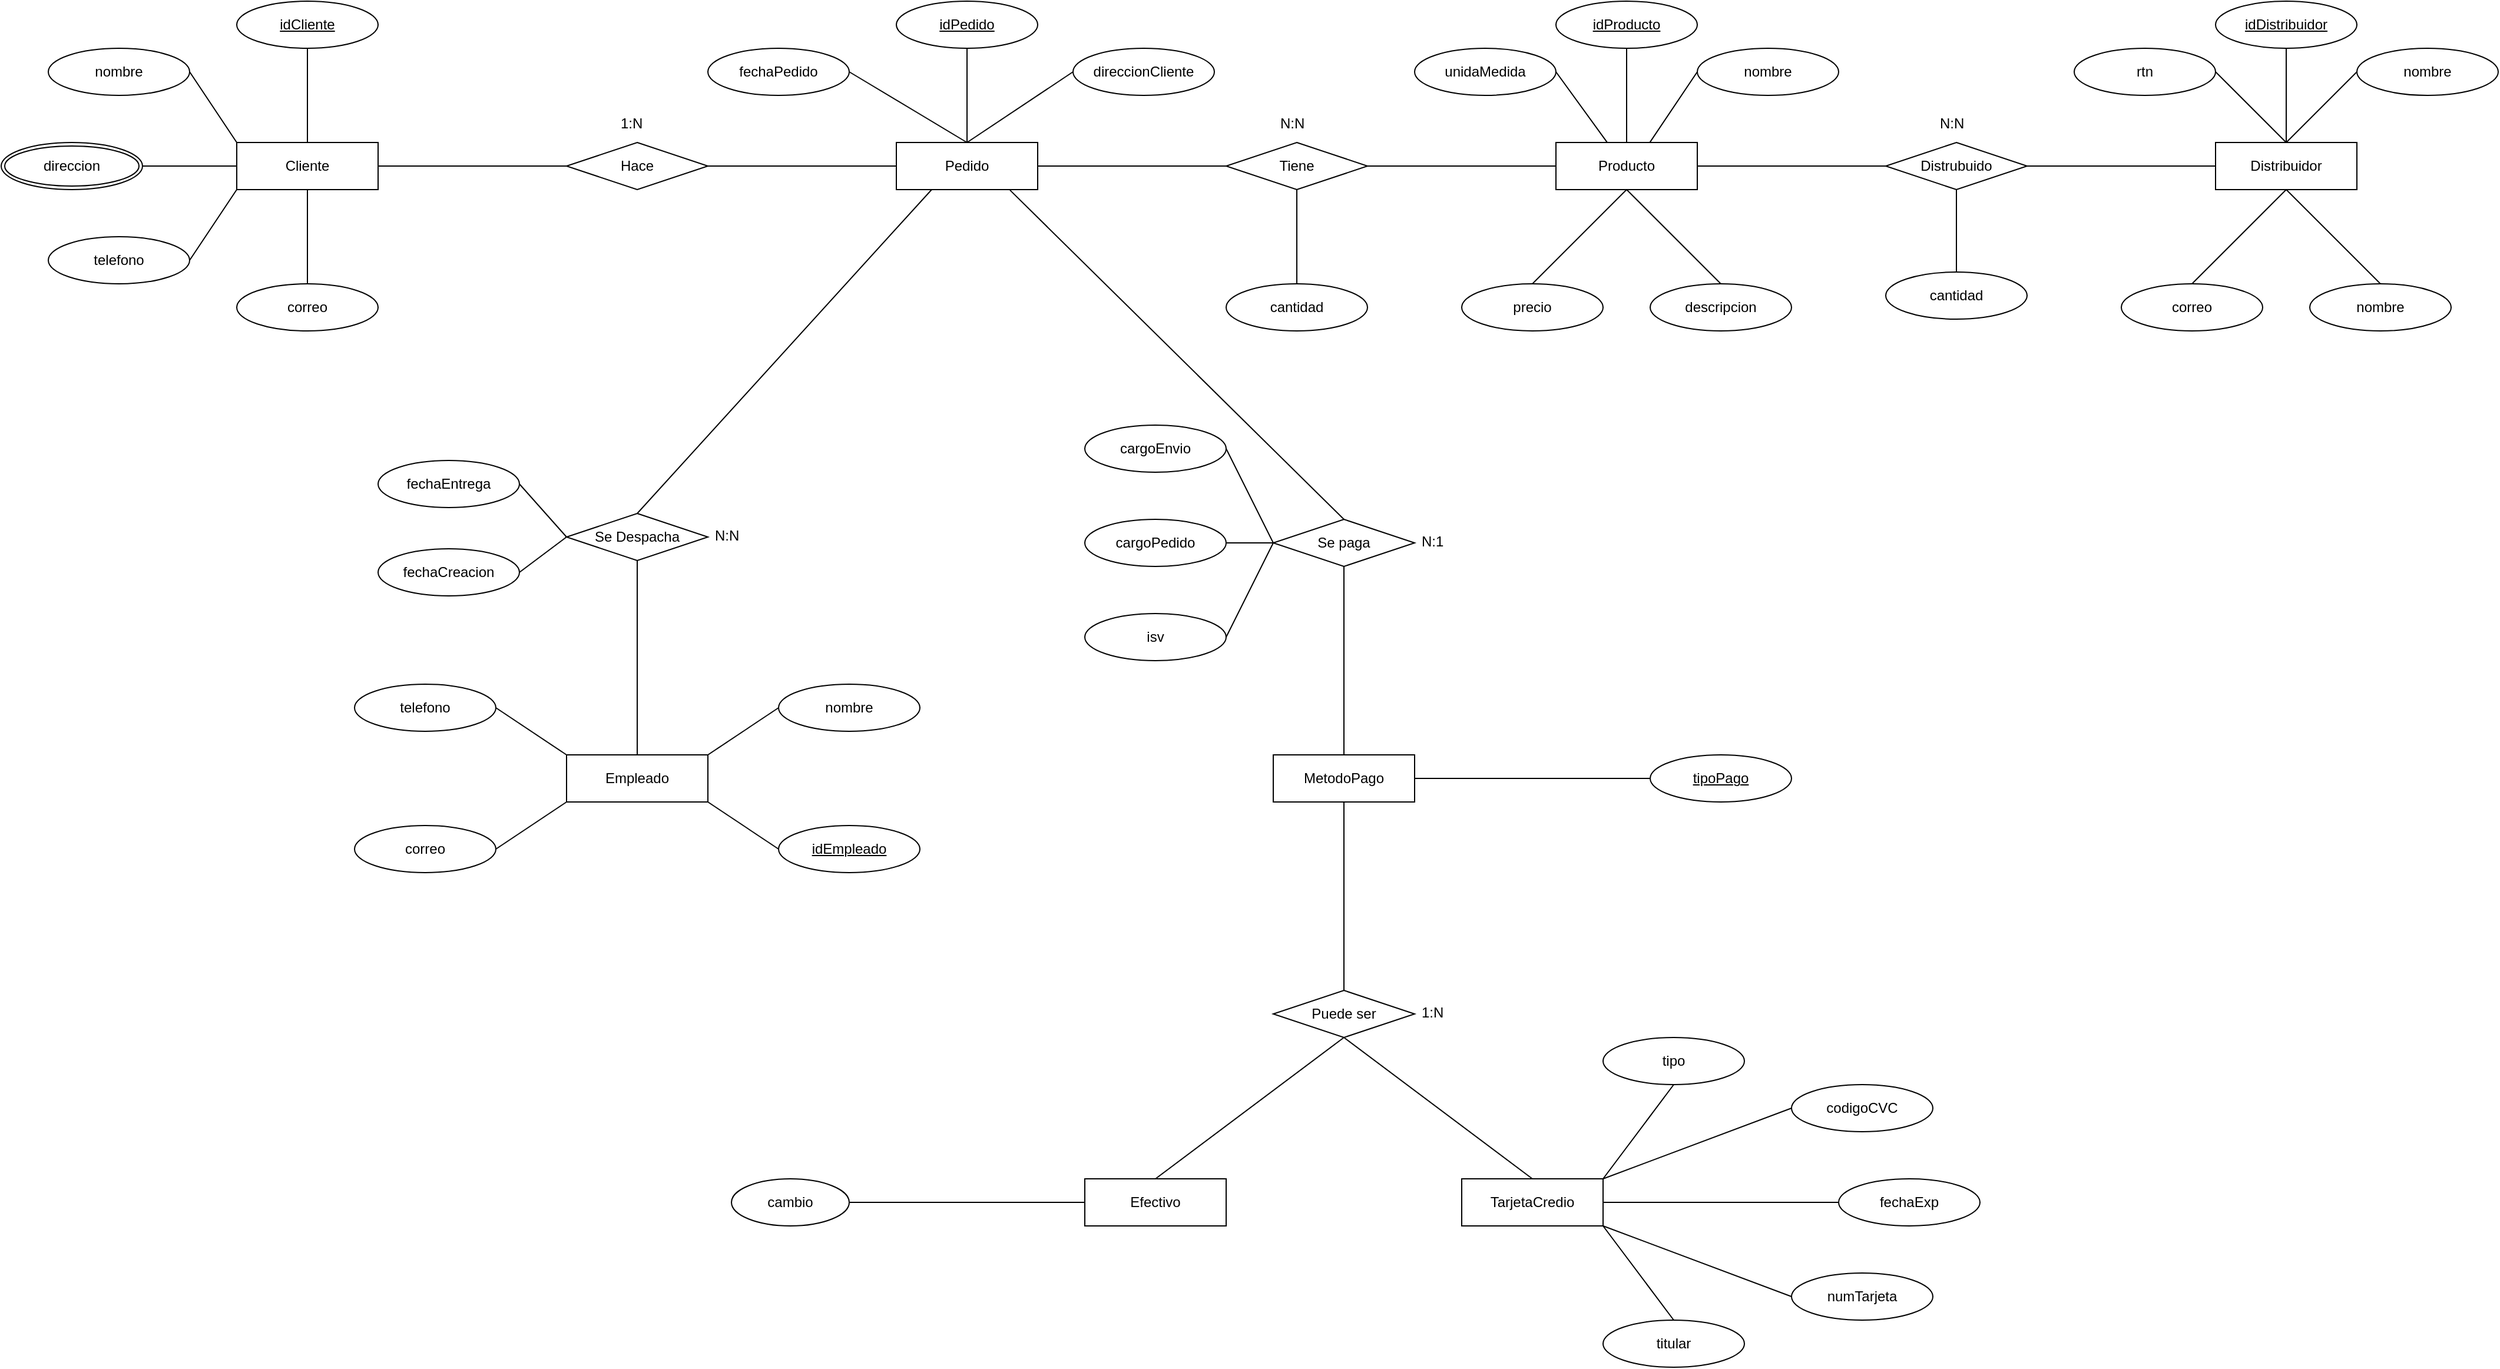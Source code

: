 <mxfile version="13.8.1" type="github">
  <diagram id="cCk7_auXHU_CZTxWtfFX" name="Page-1">
    <mxGraphModel dx="3693" dy="1537" grid="1" gridSize="10" guides="1" tooltips="1" connect="1" arrows="1" fold="1" page="1" pageScale="1" pageWidth="1600" pageHeight="900" math="0" shadow="0">
      <root>
        <mxCell id="0" />
        <mxCell id="1" parent="0" />
        <mxCell id="Xc1ay_7yRxXx6vF0XpAz-1" value="Cliente" style="whiteSpace=wrap;html=1;align=center;" parent="1" vertex="1">
          <mxGeometry x="240" y="160" width="120" height="40" as="geometry" />
        </mxCell>
        <mxCell id="Xc1ay_7yRxXx6vF0XpAz-2" value="nombre" style="ellipse;whiteSpace=wrap;html=1;align=center;" parent="1" vertex="1">
          <mxGeometry x="80" y="80" width="120" height="40" as="geometry" />
        </mxCell>
        <mxCell id="Xc1ay_7yRxXx6vF0XpAz-3" value="idCliente" style="ellipse;whiteSpace=wrap;html=1;align=center;fontStyle=4;" parent="1" vertex="1">
          <mxGeometry x="240" y="40" width="120" height="40" as="geometry" />
        </mxCell>
        <mxCell id="Xc1ay_7yRxXx6vF0XpAz-5" value="telefono" style="ellipse;whiteSpace=wrap;html=1;align=center;" parent="1" vertex="1">
          <mxGeometry x="80" y="240" width="120" height="40" as="geometry" />
        </mxCell>
        <mxCell id="Xc1ay_7yRxXx6vF0XpAz-6" value="&lt;div&gt;correo&lt;/div&gt;" style="ellipse;whiteSpace=wrap;html=1;align=center;" parent="1" vertex="1">
          <mxGeometry x="240" y="280" width="120" height="40" as="geometry" />
        </mxCell>
        <mxCell id="Xc1ay_7yRxXx6vF0XpAz-7" value="" style="endArrow=none;html=1;rounded=0;entryX=0.5;entryY=1;entryDx=0;entryDy=0;" parent="1" source="Xc1ay_7yRxXx6vF0XpAz-1" target="Xc1ay_7yRxXx6vF0XpAz-3" edge="1">
          <mxGeometry relative="1" as="geometry">
            <mxPoint x="300" y="159" as="sourcePoint" />
            <mxPoint x="294" y="82" as="targetPoint" />
          </mxGeometry>
        </mxCell>
        <mxCell id="Xc1ay_7yRxXx6vF0XpAz-9" value="" style="endArrow=none;html=1;rounded=0;entryX=0;entryY=1;entryDx=0;entryDy=0;exitX=1;exitY=0.5;exitDx=0;exitDy=0;" parent="1" source="Xc1ay_7yRxXx6vF0XpAz-5" target="Xc1ay_7yRxXx6vF0XpAz-1" edge="1">
          <mxGeometry relative="1" as="geometry">
            <mxPoint x="200" y="260" as="sourcePoint" />
            <mxPoint x="360" y="260" as="targetPoint" />
          </mxGeometry>
        </mxCell>
        <mxCell id="Xc1ay_7yRxXx6vF0XpAz-10" value="" style="endArrow=none;html=1;rounded=0;" parent="1" source="Xc1ay_7yRxXx6vF0XpAz-1" target="Xc1ay_7yRxXx6vF0XpAz-6" edge="1">
          <mxGeometry relative="1" as="geometry">
            <mxPoint x="300" y="200" as="sourcePoint" />
            <mxPoint x="460" y="200" as="targetPoint" />
          </mxGeometry>
        </mxCell>
        <mxCell id="Xc1ay_7yRxXx6vF0XpAz-11" value="" style="endArrow=none;html=1;rounded=0;entryX=0;entryY=0;entryDx=0;entryDy=0;exitX=1;exitY=0.5;exitDx=0;exitDy=0;" parent="1" source="Xc1ay_7yRxXx6vF0XpAz-2" target="Xc1ay_7yRxXx6vF0XpAz-1" edge="1">
          <mxGeometry relative="1" as="geometry">
            <mxPoint x="200" y="110" as="sourcePoint" />
            <mxPoint x="360" y="100" as="targetPoint" />
          </mxGeometry>
        </mxCell>
        <mxCell id="Xc1ay_7yRxXx6vF0XpAz-12" value="" style="endArrow=none;html=1;rounded=0;entryX=0;entryY=0.5;entryDx=0;entryDy=0;" parent="1" target="Xc1ay_7yRxXx6vF0XpAz-1" edge="1">
          <mxGeometry relative="1" as="geometry">
            <mxPoint x="160" y="180" as="sourcePoint" />
            <mxPoint x="320" y="180" as="targetPoint" />
          </mxGeometry>
        </mxCell>
        <mxCell id="Xc1ay_7yRxXx6vF0XpAz-13" value="" style="endArrow=none;html=1;rounded=0;" parent="1" source="Xc1ay_7yRxXx6vF0XpAz-1" target="Xc1ay_7yRxXx6vF0XpAz-14" edge="1">
          <mxGeometry relative="1" as="geometry">
            <mxPoint x="360" y="180" as="sourcePoint" />
            <mxPoint x="520" y="180" as="targetPoint" />
          </mxGeometry>
        </mxCell>
        <mxCell id="Xc1ay_7yRxXx6vF0XpAz-14" value="Hace" style="shape=rhombus;perimeter=rhombusPerimeter;whiteSpace=wrap;html=1;align=center;" parent="1" vertex="1">
          <mxGeometry x="520" y="160" width="120" height="40" as="geometry" />
        </mxCell>
        <mxCell id="Xc1ay_7yRxXx6vF0XpAz-16" value="" style="endArrow=none;html=1;rounded=0;" parent="1" source="Xc1ay_7yRxXx6vF0XpAz-14" target="Xc1ay_7yRxXx6vF0XpAz-17" edge="1">
          <mxGeometry relative="1" as="geometry">
            <mxPoint x="640" y="180" as="sourcePoint" />
            <mxPoint x="800" y="180" as="targetPoint" />
          </mxGeometry>
        </mxCell>
        <mxCell id="Xc1ay_7yRxXx6vF0XpAz-17" value="Pedido" style="whiteSpace=wrap;html=1;align=center;" parent="1" vertex="1">
          <mxGeometry x="800" y="160" width="120" height="40" as="geometry" />
        </mxCell>
        <mxCell id="Xc1ay_7yRxXx6vF0XpAz-18" value="1:N" style="text;strokeColor=none;fillColor=none;spacingLeft=4;spacingRight=4;overflow=hidden;rotatable=0;points=[[0,0.5],[1,0.5]];portConstraint=eastwest;fontSize=12;" parent="1" vertex="1">
          <mxGeometry x="560" y="130" width="40" height="30" as="geometry" />
        </mxCell>
        <mxCell id="Xc1ay_7yRxXx6vF0XpAz-19" value="idPedido" style="ellipse;whiteSpace=wrap;html=1;align=center;fontStyle=4;" parent="1" vertex="1">
          <mxGeometry x="800" y="40" width="120" height="40" as="geometry" />
        </mxCell>
        <mxCell id="Xc1ay_7yRxXx6vF0XpAz-20" value="direccionCliente" style="ellipse;whiteSpace=wrap;html=1;align=center;" parent="1" vertex="1">
          <mxGeometry x="950" y="80" width="120" height="40" as="geometry" />
        </mxCell>
        <mxCell id="Xc1ay_7yRxXx6vF0XpAz-21" value="fechaPedido" style="ellipse;whiteSpace=wrap;html=1;align=center;" parent="1" vertex="1">
          <mxGeometry x="640" y="80" width="120" height="40" as="geometry" />
        </mxCell>
        <mxCell id="Xc1ay_7yRxXx6vF0XpAz-22" value="direccion" style="ellipse;shape=doubleEllipse;margin=3;whiteSpace=wrap;html=1;align=center;" parent="1" vertex="1">
          <mxGeometry x="40" y="160" width="120" height="40" as="geometry" />
        </mxCell>
        <mxCell id="Xc1ay_7yRxXx6vF0XpAz-23" value="" style="endArrow=none;html=1;rounded=0;" parent="1" source="Xc1ay_7yRxXx6vF0XpAz-17" target="Xc1ay_7yRxXx6vF0XpAz-19" edge="1">
          <mxGeometry relative="1" as="geometry">
            <mxPoint x="700" y="80" as="sourcePoint" />
            <mxPoint x="860" y="80" as="targetPoint" />
          </mxGeometry>
        </mxCell>
        <mxCell id="Xc1ay_7yRxXx6vF0XpAz-24" value="" style="endArrow=none;html=1;rounded=0;exitX=1;exitY=0.5;exitDx=0;exitDy=0;entryX=0.5;entryY=0;entryDx=0;entryDy=0;" parent="1" source="Xc1ay_7yRxXx6vF0XpAz-21" target="Xc1ay_7yRxXx6vF0XpAz-17" edge="1">
          <mxGeometry relative="1" as="geometry">
            <mxPoint x="700" y="200" as="sourcePoint" />
            <mxPoint x="860" y="200" as="targetPoint" />
          </mxGeometry>
        </mxCell>
        <mxCell id="Xc1ay_7yRxXx6vF0XpAz-25" value="" style="endArrow=none;html=1;rounded=0;entryX=0;entryY=0.5;entryDx=0;entryDy=0;exitX=0.5;exitY=0;exitDx=0;exitDy=0;" parent="1" source="Xc1ay_7yRxXx6vF0XpAz-17" target="Xc1ay_7yRxXx6vF0XpAz-20" edge="1">
          <mxGeometry relative="1" as="geometry">
            <mxPoint x="860" y="200" as="sourcePoint" />
            <mxPoint x="1020" y="200" as="targetPoint" />
          </mxGeometry>
        </mxCell>
        <mxCell id="Xc1ay_7yRxXx6vF0XpAz-26" value="" style="endArrow=none;html=1;rounded=0;entryX=0;entryY=0.5;entryDx=0;entryDy=0;" parent="1" source="Xc1ay_7yRxXx6vF0XpAz-17" target="Xc1ay_7yRxXx6vF0XpAz-27" edge="1">
          <mxGeometry relative="1" as="geometry">
            <mxPoint x="920" y="180" as="sourcePoint" />
            <mxPoint x="1080" y="180" as="targetPoint" />
          </mxGeometry>
        </mxCell>
        <mxCell id="Xc1ay_7yRxXx6vF0XpAz-27" value="Tiene" style="shape=rhombus;perimeter=rhombusPerimeter;whiteSpace=wrap;html=1;align=center;" parent="1" vertex="1">
          <mxGeometry x="1080" y="160" width="120" height="40" as="geometry" />
        </mxCell>
        <mxCell id="Xc1ay_7yRxXx6vF0XpAz-28" value="N:N" style="text;strokeColor=none;fillColor=none;spacingLeft=4;spacingRight=4;overflow=hidden;rotatable=0;points=[[0,0.5],[1,0.5]];portConstraint=eastwest;fontSize=12;" parent="1" vertex="1">
          <mxGeometry x="1120" y="130" width="40" height="30" as="geometry" />
        </mxCell>
        <mxCell id="Xc1ay_7yRxXx6vF0XpAz-29" value="" style="endArrow=none;html=1;rounded=0;" parent="1" source="Xc1ay_7yRxXx6vF0XpAz-27" target="Xc1ay_7yRxXx6vF0XpAz-32" edge="1">
          <mxGeometry relative="1" as="geometry">
            <mxPoint x="1220" y="220" as="sourcePoint" />
            <mxPoint x="1360" y="180" as="targetPoint" />
          </mxGeometry>
        </mxCell>
        <mxCell id="Xc1ay_7yRxXx6vF0XpAz-30" value="&lt;div&gt;cantidad&lt;/div&gt;" style="ellipse;whiteSpace=wrap;html=1;align=center;" parent="1" vertex="1">
          <mxGeometry x="1080" y="280" width="120" height="40" as="geometry" />
        </mxCell>
        <mxCell id="Xc1ay_7yRxXx6vF0XpAz-31" value="" style="endArrow=none;html=1;rounded=0;exitX=0.5;exitY=0;exitDx=0;exitDy=0;" parent="1" source="Xc1ay_7yRxXx6vF0XpAz-30" edge="1">
          <mxGeometry relative="1" as="geometry">
            <mxPoint x="980" y="200" as="sourcePoint" />
            <mxPoint x="1140" y="200" as="targetPoint" />
          </mxGeometry>
        </mxCell>
        <mxCell id="Xc1ay_7yRxXx6vF0XpAz-32" value="Producto" style="whiteSpace=wrap;html=1;align=center;" parent="1" vertex="1">
          <mxGeometry x="1360" y="160" width="120" height="40" as="geometry" />
        </mxCell>
        <mxCell id="Xc1ay_7yRxXx6vF0XpAz-33" value="nombre" style="ellipse;whiteSpace=wrap;html=1;align=center;" parent="1" vertex="1">
          <mxGeometry x="1480" y="80" width="120" height="40" as="geometry" />
        </mxCell>
        <mxCell id="Xc1ay_7yRxXx6vF0XpAz-34" value="idProducto" style="ellipse;whiteSpace=wrap;html=1;align=center;fontStyle=4;" parent="1" vertex="1">
          <mxGeometry x="1360" y="40" width="120" height="40" as="geometry" />
        </mxCell>
        <mxCell id="Xc1ay_7yRxXx6vF0XpAz-35" value="unidaMedida" style="ellipse;whiteSpace=wrap;html=1;align=center;" parent="1" vertex="1">
          <mxGeometry x="1240" y="80" width="120" height="40" as="geometry" />
        </mxCell>
        <mxCell id="Xc1ay_7yRxXx6vF0XpAz-37" value="descripcion" style="ellipse;whiteSpace=wrap;html=1;align=center;" parent="1" vertex="1">
          <mxGeometry x="1440" y="280" width="120" height="40" as="geometry" />
        </mxCell>
        <mxCell id="Xc1ay_7yRxXx6vF0XpAz-38" value="precio" style="ellipse;whiteSpace=wrap;html=1;align=center;" parent="1" vertex="1">
          <mxGeometry x="1280" y="280" width="120" height="40" as="geometry" />
        </mxCell>
        <mxCell id="Xc1ay_7yRxXx6vF0XpAz-40" value="" style="endArrow=none;html=1;rounded=0;entryX=0.364;entryY=0.004;entryDx=0;entryDy=0;entryPerimeter=0;exitX=1;exitY=0.5;exitDx=0;exitDy=0;" parent="1" source="Xc1ay_7yRxXx6vF0XpAz-35" target="Xc1ay_7yRxXx6vF0XpAz-32" edge="1">
          <mxGeometry relative="1" as="geometry">
            <mxPoint x="1320" y="100" as="sourcePoint" />
            <mxPoint x="1480" y="100" as="targetPoint" />
          </mxGeometry>
        </mxCell>
        <mxCell id="Xc1ay_7yRxXx6vF0XpAz-41" value="" style="endArrow=none;html=1;rounded=0;entryX=0;entryY=0.5;entryDx=0;entryDy=0;exitX=0.663;exitY=0.004;exitDx=0;exitDy=0;exitPerimeter=0;" parent="1" source="Xc1ay_7yRxXx6vF0XpAz-32" target="Xc1ay_7yRxXx6vF0XpAz-33" edge="1">
          <mxGeometry relative="1" as="geometry">
            <mxPoint x="1360" y="100" as="sourcePoint" />
            <mxPoint x="1520" y="100" as="targetPoint" />
          </mxGeometry>
        </mxCell>
        <mxCell id="Xc1ay_7yRxXx6vF0XpAz-42" value="" style="endArrow=none;html=1;rounded=0;exitX=0.5;exitY=0;exitDx=0;exitDy=0;entryX=0.5;entryY=1;entryDx=0;entryDy=0;" parent="1" source="Xc1ay_7yRxXx6vF0XpAz-32" target="Xc1ay_7yRxXx6vF0XpAz-34" edge="1">
          <mxGeometry relative="1" as="geometry">
            <mxPoint x="1270" y="80" as="sourcePoint" />
            <mxPoint x="1430" y="80" as="targetPoint" />
          </mxGeometry>
        </mxCell>
        <mxCell id="Xc1ay_7yRxXx6vF0XpAz-43" value="" style="endArrow=none;html=1;rounded=0;entryX=0.5;entryY=1;entryDx=0;entryDy=0;exitX=0.5;exitY=0;exitDx=0;exitDy=0;" parent="1" source="Xc1ay_7yRxXx6vF0XpAz-38" target="Xc1ay_7yRxXx6vF0XpAz-32" edge="1">
          <mxGeometry relative="1" as="geometry">
            <mxPoint x="1340" y="280" as="sourcePoint" />
            <mxPoint x="1500" y="280" as="targetPoint" />
          </mxGeometry>
        </mxCell>
        <mxCell id="Xc1ay_7yRxXx6vF0XpAz-44" value="" style="endArrow=none;html=1;rounded=0;entryX=0.5;entryY=0;entryDx=0;entryDy=0;" parent="1" target="Xc1ay_7yRxXx6vF0XpAz-37" edge="1">
          <mxGeometry relative="1" as="geometry">
            <mxPoint x="1420" y="200" as="sourcePoint" />
            <mxPoint x="1580" y="200" as="targetPoint" />
          </mxGeometry>
        </mxCell>
        <mxCell id="Xc1ay_7yRxXx6vF0XpAz-45" value="" style="endArrow=none;html=1;rounded=0;" parent="1" source="Xc1ay_7yRxXx6vF0XpAz-32" target="Xc1ay_7yRxXx6vF0XpAz-47" edge="1">
          <mxGeometry relative="1" as="geometry">
            <mxPoint x="1470" y="180.21" as="sourcePoint" />
            <mxPoint x="1640" y="180" as="targetPoint" />
          </mxGeometry>
        </mxCell>
        <mxCell id="Xc1ay_7yRxXx6vF0XpAz-47" value="Distrubuido" style="shape=rhombus;perimeter=rhombusPerimeter;whiteSpace=wrap;html=1;align=center;" parent="1" vertex="1">
          <mxGeometry x="1640" y="160" width="120" height="40" as="geometry" />
        </mxCell>
        <mxCell id="Xc1ay_7yRxXx6vF0XpAz-48" value="" style="endArrow=none;html=1;rounded=0;" parent="1" source="Xc1ay_7yRxXx6vF0XpAz-47" target="Xc1ay_7yRxXx6vF0XpAz-49" edge="1">
          <mxGeometry relative="1" as="geometry">
            <mxPoint x="1760" y="180" as="sourcePoint" />
            <mxPoint x="1920" y="180" as="targetPoint" />
          </mxGeometry>
        </mxCell>
        <mxCell id="Xc1ay_7yRxXx6vF0XpAz-49" value="Distribuidor" style="whiteSpace=wrap;html=1;align=center;" parent="1" vertex="1">
          <mxGeometry x="1920" y="160" width="120" height="40" as="geometry" />
        </mxCell>
        <mxCell id="Xc1ay_7yRxXx6vF0XpAz-51" value="cantidad" style="ellipse;whiteSpace=wrap;html=1;align=center;" parent="1" vertex="1">
          <mxGeometry x="1640" y="270" width="120" height="40" as="geometry" />
        </mxCell>
        <mxCell id="Xc1ay_7yRxXx6vF0XpAz-52" value="" style="endArrow=none;html=1;rounded=0;" parent="1" source="Xc1ay_7yRxXx6vF0XpAz-51" target="Xc1ay_7yRxXx6vF0XpAz-47" edge="1">
          <mxGeometry relative="1" as="geometry">
            <mxPoint x="1660" y="110" as="sourcePoint" />
            <mxPoint x="1820" y="110" as="targetPoint" />
          </mxGeometry>
        </mxCell>
        <mxCell id="Xc1ay_7yRxXx6vF0XpAz-53" value="N:N" style="text;strokeColor=none;fillColor=none;spacingLeft=4;spacingRight=4;overflow=hidden;rotatable=0;points=[[0,0.5],[1,0.5]];portConstraint=eastwest;fontSize=12;" parent="1" vertex="1">
          <mxGeometry x="1680" y="130" width="40" height="30" as="geometry" />
        </mxCell>
        <mxCell id="Xc1ay_7yRxXx6vF0XpAz-54" value="idDistribuidor" style="ellipse;whiteSpace=wrap;html=1;align=center;fontStyle=4;" parent="1" vertex="1">
          <mxGeometry x="1920" y="40" width="120" height="40" as="geometry" />
        </mxCell>
        <mxCell id="Xc1ay_7yRxXx6vF0XpAz-55" value="rtn" style="ellipse;whiteSpace=wrap;html=1;align=center;" parent="1" vertex="1">
          <mxGeometry x="1800" y="80" width="120" height="40" as="geometry" />
        </mxCell>
        <mxCell id="Xc1ay_7yRxXx6vF0XpAz-56" value="nombre" style="ellipse;whiteSpace=wrap;html=1;align=center;" parent="1" vertex="1">
          <mxGeometry x="2040" y="80" width="120" height="40" as="geometry" />
        </mxCell>
        <mxCell id="Xc1ay_7yRxXx6vF0XpAz-57" value="&lt;div&gt;correo&lt;/div&gt;" style="ellipse;whiteSpace=wrap;html=1;align=center;" parent="1" vertex="1">
          <mxGeometry x="1840" y="280" width="120" height="40" as="geometry" />
        </mxCell>
        <mxCell id="Xc1ay_7yRxXx6vF0XpAz-58" value="nombre" style="ellipse;whiteSpace=wrap;html=1;align=center;" parent="1" vertex="1">
          <mxGeometry x="2000" y="280" width="120" height="40" as="geometry" />
        </mxCell>
        <mxCell id="Xc1ay_7yRxXx6vF0XpAz-59" value="" style="endArrow=none;html=1;rounded=0;entryX=0.5;entryY=1;entryDx=0;entryDy=0;exitX=0.5;exitY=0;exitDx=0;exitDy=0;" parent="1" source="Xc1ay_7yRxXx6vF0XpAz-49" target="Xc1ay_7yRxXx6vF0XpAz-54" edge="1">
          <mxGeometry relative="1" as="geometry">
            <mxPoint x="1890" y="140" as="sourcePoint" />
            <mxPoint x="2050" y="140" as="targetPoint" />
          </mxGeometry>
        </mxCell>
        <mxCell id="Xc1ay_7yRxXx6vF0XpAz-60" value="" style="endArrow=none;html=1;rounded=0;entryX=0.5;entryY=0;entryDx=0;entryDy=0;exitX=1;exitY=0.5;exitDx=0;exitDy=0;" parent="1" source="Xc1ay_7yRxXx6vF0XpAz-55" target="Xc1ay_7yRxXx6vF0XpAz-49" edge="1">
          <mxGeometry relative="1" as="geometry">
            <mxPoint x="1920" y="100" as="sourcePoint" />
            <mxPoint x="2080" y="100" as="targetPoint" />
          </mxGeometry>
        </mxCell>
        <mxCell id="Xc1ay_7yRxXx6vF0XpAz-61" value="" style="endArrow=none;html=1;rounded=0;exitX=0.5;exitY=0;exitDx=0;exitDy=0;entryX=0;entryY=0.5;entryDx=0;entryDy=0;" parent="1" source="Xc1ay_7yRxXx6vF0XpAz-49" target="Xc1ay_7yRxXx6vF0XpAz-56" edge="1">
          <mxGeometry relative="1" as="geometry">
            <mxPoint x="1880" y="100" as="sourcePoint" />
            <mxPoint x="2040" y="100" as="targetPoint" />
          </mxGeometry>
        </mxCell>
        <mxCell id="Xc1ay_7yRxXx6vF0XpAz-62" value="" style="endArrow=none;html=1;rounded=0;entryX=0.5;entryY=1;entryDx=0;entryDy=0;exitX=0.5;exitY=0;exitDx=0;exitDy=0;" parent="1" source="Xc1ay_7yRxXx6vF0XpAz-57" target="Xc1ay_7yRxXx6vF0XpAz-49" edge="1">
          <mxGeometry relative="1" as="geometry">
            <mxPoint x="1900" y="280" as="sourcePoint" />
            <mxPoint x="2060" y="280" as="targetPoint" />
          </mxGeometry>
        </mxCell>
        <mxCell id="Xc1ay_7yRxXx6vF0XpAz-63" value="" style="endArrow=none;html=1;rounded=0;exitX=0.5;exitY=1;exitDx=0;exitDy=0;entryX=0.5;entryY=0;entryDx=0;entryDy=0;" parent="1" source="Xc1ay_7yRxXx6vF0XpAz-49" target="Xc1ay_7yRxXx6vF0XpAz-58" edge="1">
          <mxGeometry relative="1" as="geometry">
            <mxPoint x="2000" y="250" as="sourcePoint" />
            <mxPoint x="2160" y="250" as="targetPoint" />
          </mxGeometry>
        </mxCell>
        <mxCell id="Xc1ay_7yRxXx6vF0XpAz-64" value="" style="endArrow=none;html=1;rounded=0;entryX=0.25;entryY=1;entryDx=0;entryDy=0;exitX=0.5;exitY=0;exitDx=0;exitDy=0;" parent="1" source="Xc1ay_7yRxXx6vF0XpAz-65" target="Xc1ay_7yRxXx6vF0XpAz-17" edge="1">
          <mxGeometry relative="1" as="geometry">
            <mxPoint x="860" y="390" as="sourcePoint" />
            <mxPoint x="860" y="200" as="targetPoint" />
          </mxGeometry>
        </mxCell>
        <mxCell id="Xc1ay_7yRxXx6vF0XpAz-65" value="Se Despacha" style="shape=rhombus;perimeter=rhombusPerimeter;whiteSpace=wrap;html=1;align=center;" parent="1" vertex="1">
          <mxGeometry x="520" y="475" width="120" height="40" as="geometry" />
        </mxCell>
        <mxCell id="Xc1ay_7yRxXx6vF0XpAz-68" value="" style="endArrow=none;html=1;rounded=0;entryX=0.5;entryY=1;entryDx=0;entryDy=0;" parent="1" source="Xc1ay_7yRxXx6vF0XpAz-69" target="Xc1ay_7yRxXx6vF0XpAz-65" edge="1">
          <mxGeometry relative="1" as="geometry">
            <mxPoint x="819.41" y="690" as="sourcePoint" />
            <mxPoint x="819.41" y="500.0" as="targetPoint" />
          </mxGeometry>
        </mxCell>
        <mxCell id="Xc1ay_7yRxXx6vF0XpAz-69" value="Empleado" style="whiteSpace=wrap;html=1;align=center;" parent="1" vertex="1">
          <mxGeometry x="520" y="680" width="120" height="40" as="geometry" />
        </mxCell>
        <mxCell id="Xc1ay_7yRxXx6vF0XpAz-70" value="nombre" style="ellipse;whiteSpace=wrap;html=1;align=center;" parent="1" vertex="1">
          <mxGeometry x="700" y="620" width="120" height="40" as="geometry" />
        </mxCell>
        <mxCell id="Xc1ay_7yRxXx6vF0XpAz-71" value="idEmpleado" style="ellipse;whiteSpace=wrap;html=1;align=center;fontStyle=4;" parent="1" vertex="1">
          <mxGeometry x="700" y="740" width="120" height="40" as="geometry" />
        </mxCell>
        <mxCell id="Xc1ay_7yRxXx6vF0XpAz-72" value="telefono" style="ellipse;whiteSpace=wrap;html=1;align=center;" parent="1" vertex="1">
          <mxGeometry x="340" y="620" width="120" height="40" as="geometry" />
        </mxCell>
        <mxCell id="Xc1ay_7yRxXx6vF0XpAz-73" value="&lt;div&gt;correo&lt;/div&gt;" style="ellipse;whiteSpace=wrap;html=1;align=center;" parent="1" vertex="1">
          <mxGeometry x="340" y="740" width="120" height="40" as="geometry" />
        </mxCell>
        <mxCell id="Xc1ay_7yRxXx6vF0XpAz-75" value="fechaEntrega" style="ellipse;whiteSpace=wrap;html=1;align=center;" parent="1" vertex="1">
          <mxGeometry x="360" y="430" width="120" height="40" as="geometry" />
        </mxCell>
        <mxCell id="Xc1ay_7yRxXx6vF0XpAz-76" value="fechaCreacion" style="ellipse;whiteSpace=wrap;html=1;align=center;" parent="1" vertex="1">
          <mxGeometry x="360" y="505" width="120" height="40" as="geometry" />
        </mxCell>
        <mxCell id="Xc1ay_7yRxXx6vF0XpAz-77" value="" style="endArrow=none;html=1;rounded=0;exitX=1;exitY=0.5;exitDx=0;exitDy=0;entryX=0;entryY=0.5;entryDx=0;entryDy=0;" parent="1" source="Xc1ay_7yRxXx6vF0XpAz-75" target="Xc1ay_7yRxXx6vF0XpAz-65" edge="1">
          <mxGeometry relative="1" as="geometry">
            <mxPoint x="420" y="565" as="sourcePoint" />
            <mxPoint x="580" y="565" as="targetPoint" />
          </mxGeometry>
        </mxCell>
        <mxCell id="Xc1ay_7yRxXx6vF0XpAz-78" value="" style="endArrow=none;html=1;rounded=0;exitX=0;exitY=0.5;exitDx=0;exitDy=0;entryX=1;entryY=0.5;entryDx=0;entryDy=0;" parent="1" source="Xc1ay_7yRxXx6vF0XpAz-65" target="Xc1ay_7yRxXx6vF0XpAz-76" edge="1">
          <mxGeometry relative="1" as="geometry">
            <mxPoint x="640" y="495" as="sourcePoint" />
            <mxPoint x="720" y="495" as="targetPoint" />
          </mxGeometry>
        </mxCell>
        <mxCell id="Xc1ay_7yRxXx6vF0XpAz-82" value="N:N" style="text;strokeColor=none;fillColor=none;spacingLeft=4;spacingRight=4;overflow=hidden;rotatable=0;points=[[0,0.5],[1,0.5]];portConstraint=eastwest;fontSize=12;" parent="1" vertex="1">
          <mxGeometry x="640" y="480" width="40" height="30" as="geometry" />
        </mxCell>
        <mxCell id="Xc1ay_7yRxXx6vF0XpAz-84" value="" style="endArrow=none;html=1;rounded=0;exitX=1;exitY=0.5;exitDx=0;exitDy=0;entryX=0;entryY=0;entryDx=0;entryDy=0;" parent="1" source="Xc1ay_7yRxXx6vF0XpAz-72" target="Xc1ay_7yRxXx6vF0XpAz-69" edge="1">
          <mxGeometry relative="1" as="geometry">
            <mxPoint x="430" y="730" as="sourcePoint" />
            <mxPoint x="590" y="730" as="targetPoint" />
          </mxGeometry>
        </mxCell>
        <mxCell id="Xc1ay_7yRxXx6vF0XpAz-85" value="" style="endArrow=none;html=1;rounded=0;entryX=0;entryY=1;entryDx=0;entryDy=0;exitX=1;exitY=0.5;exitDx=0;exitDy=0;" parent="1" source="Xc1ay_7yRxXx6vF0XpAz-73" target="Xc1ay_7yRxXx6vF0XpAz-69" edge="1">
          <mxGeometry relative="1" as="geometry">
            <mxPoint x="460" y="760" as="sourcePoint" />
            <mxPoint x="620" y="760" as="targetPoint" />
          </mxGeometry>
        </mxCell>
        <mxCell id="Xc1ay_7yRxXx6vF0XpAz-86" value="" style="endArrow=none;html=1;rounded=0;exitX=1;exitY=1;exitDx=0;exitDy=0;entryX=0;entryY=0.5;entryDx=0;entryDy=0;" parent="1" source="Xc1ay_7yRxXx6vF0XpAz-69" target="Xc1ay_7yRxXx6vF0XpAz-71" edge="1">
          <mxGeometry relative="1" as="geometry">
            <mxPoint x="560" y="770" as="sourcePoint" />
            <mxPoint x="720" y="770" as="targetPoint" />
          </mxGeometry>
        </mxCell>
        <mxCell id="Xc1ay_7yRxXx6vF0XpAz-88" value="" style="endArrow=none;html=1;rounded=0;entryX=0;entryY=0.5;entryDx=0;entryDy=0;exitX=1;exitY=0;exitDx=0;exitDy=0;" parent="1" source="Xc1ay_7yRxXx6vF0XpAz-69" target="Xc1ay_7yRxXx6vF0XpAz-70" edge="1">
          <mxGeometry relative="1" as="geometry">
            <mxPoint x="640" y="680" as="sourcePoint" />
            <mxPoint x="800" y="680" as="targetPoint" />
          </mxGeometry>
        </mxCell>
        <mxCell id="Xc1ay_7yRxXx6vF0XpAz-96" value="Se paga" style="shape=rhombus;perimeter=rhombusPerimeter;whiteSpace=wrap;html=1;align=center;" parent="1" vertex="1">
          <mxGeometry x="1120" y="480" width="120" height="40" as="geometry" />
        </mxCell>
        <mxCell id="Xc1ay_7yRxXx6vF0XpAz-103" value="" style="endArrow=none;html=1;rounded=0;entryX=0.5;entryY=0;entryDx=0;entryDy=0;exitX=0.804;exitY=1.011;exitDx=0;exitDy=0;exitPerimeter=0;" parent="1" source="Xc1ay_7yRxXx6vF0XpAz-17" target="Xc1ay_7yRxXx6vF0XpAz-96" edge="1">
          <mxGeometry relative="1" as="geometry">
            <mxPoint x="877" y="201" as="sourcePoint" />
            <mxPoint x="1040" y="350" as="targetPoint" />
          </mxGeometry>
        </mxCell>
        <mxCell id="tycoJyhCb8Sr3pGikRSo-3" value="MetodoPago" style="whiteSpace=wrap;html=1;align=center;" parent="1" vertex="1">
          <mxGeometry x="1120" y="680" width="120" height="40" as="geometry" />
        </mxCell>
        <mxCell id="tycoJyhCb8Sr3pGikRSo-4" value="" style="endArrow=none;html=1;rounded=0;exitX=0.5;exitY=1;exitDx=0;exitDy=0;entryX=0.5;entryY=0;entryDx=0;entryDy=0;" parent="1" source="Xc1ay_7yRxXx6vF0XpAz-96" target="tycoJyhCb8Sr3pGikRSo-3" edge="1">
          <mxGeometry relative="1" as="geometry">
            <mxPoint x="1140" y="560" as="sourcePoint" />
            <mxPoint x="1300" y="560" as="targetPoint" />
          </mxGeometry>
        </mxCell>
        <mxCell id="tycoJyhCb8Sr3pGikRSo-5" value="" style="endArrow=none;html=1;rounded=0;exitX=0;exitY=0.5;exitDx=0;exitDy=0;entryX=1;entryY=0.5;entryDx=0;entryDy=0;" parent="1" source="Xc1ay_7yRxXx6vF0XpAz-96" target="tycoJyhCb8Sr3pGikRSo-7" edge="1">
          <mxGeometry relative="1" as="geometry">
            <mxPoint x="1240" y="700" as="sourcePoint" />
            <mxPoint x="1400" y="700" as="targetPoint" />
          </mxGeometry>
        </mxCell>
        <mxCell id="tycoJyhCb8Sr3pGikRSo-6" value="N:1" style="text;strokeColor=none;fillColor=none;spacingLeft=4;spacingRight=4;overflow=hidden;rotatable=0;points=[[0,0.5],[1,0.5]];portConstraint=eastwest;fontSize=12;" parent="1" vertex="1">
          <mxGeometry x="1240" y="485" width="40" height="30" as="geometry" />
        </mxCell>
        <mxCell id="tycoJyhCb8Sr3pGikRSo-7" value="cargoEnvio" style="ellipse;whiteSpace=wrap;html=1;align=center;" parent="1" vertex="1">
          <mxGeometry x="960" y="400" width="120" height="40" as="geometry" />
        </mxCell>
        <mxCell id="tycoJyhCb8Sr3pGikRSo-8" value="cargoPedido" style="ellipse;whiteSpace=wrap;html=1;align=center;" parent="1" vertex="1">
          <mxGeometry x="960" y="480" width="120" height="40" as="geometry" />
        </mxCell>
        <mxCell id="tycoJyhCb8Sr3pGikRSo-9" value="" style="endArrow=none;html=1;rounded=0;exitX=1;exitY=0.5;exitDx=0;exitDy=0;entryX=0;entryY=0.5;entryDx=0;entryDy=0;" parent="1" source="tycoJyhCb8Sr3pGikRSo-8" target="Xc1ay_7yRxXx6vF0XpAz-96" edge="1">
          <mxGeometry relative="1" as="geometry">
            <mxPoint x="1080" y="539.76" as="sourcePoint" />
            <mxPoint x="1120" y="500" as="targetPoint" />
          </mxGeometry>
        </mxCell>
        <mxCell id="tycoJyhCb8Sr3pGikRSo-10" value="isv" style="ellipse;whiteSpace=wrap;html=1;align=center;" parent="1" vertex="1">
          <mxGeometry x="960" y="560" width="120" height="40" as="geometry" />
        </mxCell>
        <mxCell id="tycoJyhCb8Sr3pGikRSo-12" value="" style="endArrow=none;html=1;rounded=0;exitX=1;exitY=0.5;exitDx=0;exitDy=0;" parent="1" source="tycoJyhCb8Sr3pGikRSo-10" edge="1">
          <mxGeometry relative="1" as="geometry">
            <mxPoint x="1080" y="579.5" as="sourcePoint" />
            <mxPoint x="1120" y="500" as="targetPoint" />
          </mxGeometry>
        </mxCell>
        <mxCell id="tycoJyhCb8Sr3pGikRSo-16" value="Puede ser" style="shape=rhombus;perimeter=rhombusPerimeter;whiteSpace=wrap;html=1;align=center;" parent="1" vertex="1">
          <mxGeometry x="1120" y="880" width="120" height="40" as="geometry" />
        </mxCell>
        <mxCell id="tycoJyhCb8Sr3pGikRSo-17" value="" style="endArrow=none;html=1;rounded=0;entryX=0.5;entryY=1;entryDx=0;entryDy=0;" parent="1" source="tycoJyhCb8Sr3pGikRSo-16" target="tycoJyhCb8Sr3pGikRSo-3" edge="1">
          <mxGeometry relative="1" as="geometry">
            <mxPoint x="1110" y="790" as="sourcePoint" />
            <mxPoint x="1270" y="790" as="targetPoint" />
          </mxGeometry>
        </mxCell>
        <mxCell id="tycoJyhCb8Sr3pGikRSo-19" value="Efectivo" style="whiteSpace=wrap;html=1;align=center;" parent="1" vertex="1">
          <mxGeometry x="960" y="1040" width="120" height="40" as="geometry" />
        </mxCell>
        <mxCell id="tycoJyhCb8Sr3pGikRSo-20" value="TarjetaCredio" style="whiteSpace=wrap;html=1;align=center;" parent="1" vertex="1">
          <mxGeometry x="1280" y="1040" width="120" height="40" as="geometry" />
        </mxCell>
        <mxCell id="tycoJyhCb8Sr3pGikRSo-21" value="" style="endArrow=none;html=1;rounded=0;entryX=0.5;entryY=1;entryDx=0;entryDy=0;exitX=0.5;exitY=0;exitDx=0;exitDy=0;" parent="1" source="tycoJyhCb8Sr3pGikRSo-19" target="tycoJyhCb8Sr3pGikRSo-16" edge="1">
          <mxGeometry relative="1" as="geometry">
            <mxPoint x="1000" y="990" as="sourcePoint" />
            <mxPoint x="1160" y="990" as="targetPoint" />
          </mxGeometry>
        </mxCell>
        <mxCell id="tycoJyhCb8Sr3pGikRSo-22" value="" style="endArrow=none;html=1;rounded=0;exitX=0.5;exitY=1;exitDx=0;exitDy=0;entryX=0.5;entryY=0;entryDx=0;entryDy=0;" parent="1" source="tycoJyhCb8Sr3pGikRSo-16" target="tycoJyhCb8Sr3pGikRSo-20" edge="1">
          <mxGeometry relative="1" as="geometry">
            <mxPoint x="1250" y="960" as="sourcePoint" />
            <mxPoint x="1410" y="960" as="targetPoint" />
          </mxGeometry>
        </mxCell>
        <mxCell id="tycoJyhCb8Sr3pGikRSo-24" value="cambio" style="ellipse;whiteSpace=wrap;html=1;align=center;" parent="1" vertex="1">
          <mxGeometry x="660" y="1040" width="100" height="40" as="geometry" />
        </mxCell>
        <mxCell id="tycoJyhCb8Sr3pGikRSo-25" value="numTarjeta" style="ellipse;whiteSpace=wrap;html=1;align=center;" parent="1" vertex="1">
          <mxGeometry x="1560" y="1120" width="120" height="40" as="geometry" />
        </mxCell>
        <mxCell id="tycoJyhCb8Sr3pGikRSo-28" value="tipo" style="ellipse;whiteSpace=wrap;html=1;align=center;" parent="1" vertex="1">
          <mxGeometry x="1400" y="920" width="120" height="40" as="geometry" />
        </mxCell>
        <mxCell id="tycoJyhCb8Sr3pGikRSo-29" value="titular" style="ellipse;whiteSpace=wrap;html=1;align=center;" parent="1" vertex="1">
          <mxGeometry x="1400" y="1160" width="120" height="40" as="geometry" />
        </mxCell>
        <mxCell id="tycoJyhCb8Sr3pGikRSo-30" value="fechaExp" style="ellipse;whiteSpace=wrap;html=1;align=center;" parent="1" vertex="1">
          <mxGeometry x="1600" y="1040" width="120" height="40" as="geometry" />
        </mxCell>
        <mxCell id="tycoJyhCb8Sr3pGikRSo-31" value="codigoCVC" style="ellipse;whiteSpace=wrap;html=1;align=center;" parent="1" vertex="1">
          <mxGeometry x="1560" y="960" width="120" height="40" as="geometry" />
        </mxCell>
        <mxCell id="tycoJyhCb8Sr3pGikRSo-32" value="1:N" style="text;strokeColor=none;fillColor=none;spacingLeft=4;spacingRight=4;overflow=hidden;rotatable=0;points=[[0,0.5],[1,0.5]];portConstraint=eastwest;fontSize=12;" parent="1" vertex="1">
          <mxGeometry x="1240" y="885" width="40" height="30" as="geometry" />
        </mxCell>
        <mxCell id="tycoJyhCb8Sr3pGikRSo-33" value="" style="endArrow=none;html=1;rounded=0;exitX=1;exitY=0;exitDx=0;exitDy=0;entryX=0.5;entryY=1;entryDx=0;entryDy=0;" parent="1" source="tycoJyhCb8Sr3pGikRSo-20" target="tycoJyhCb8Sr3pGikRSo-28" edge="1">
          <mxGeometry relative="1" as="geometry">
            <mxPoint x="1460" y="1090" as="sourcePoint" />
            <mxPoint x="1620" y="1090" as="targetPoint" />
          </mxGeometry>
        </mxCell>
        <mxCell id="tycoJyhCb8Sr3pGikRSo-34" value="" style="endArrow=none;html=1;rounded=0;exitX=1;exitY=0;exitDx=0;exitDy=0;entryX=0;entryY=0.5;entryDx=0;entryDy=0;" parent="1" source="tycoJyhCb8Sr3pGikRSo-20" target="tycoJyhCb8Sr3pGikRSo-31" edge="1">
          <mxGeometry relative="1" as="geometry">
            <mxPoint x="1440" y="1070" as="sourcePoint" />
            <mxPoint x="1600" y="1070" as="targetPoint" />
          </mxGeometry>
        </mxCell>
        <mxCell id="tycoJyhCb8Sr3pGikRSo-35" value="" style="endArrow=none;html=1;rounded=0;exitX=1;exitY=1;exitDx=0;exitDy=0;entryX=0.5;entryY=0;entryDx=0;entryDy=0;" parent="1" source="tycoJyhCb8Sr3pGikRSo-20" target="tycoJyhCb8Sr3pGikRSo-29" edge="1">
          <mxGeometry relative="1" as="geometry">
            <mxPoint x="1480" y="1090" as="sourcePoint" />
            <mxPoint x="1640" y="1090" as="targetPoint" />
          </mxGeometry>
        </mxCell>
        <mxCell id="tycoJyhCb8Sr3pGikRSo-36" value="" style="endArrow=none;html=1;rounded=0;entryX=0;entryY=0.5;entryDx=0;entryDy=0;exitX=1;exitY=1;exitDx=0;exitDy=0;" parent="1" source="tycoJyhCb8Sr3pGikRSo-20" target="tycoJyhCb8Sr3pGikRSo-25" edge="1">
          <mxGeometry relative="1" as="geometry">
            <mxPoint x="1430" y="1070" as="sourcePoint" />
            <mxPoint x="1560" y="1080" as="targetPoint" />
          </mxGeometry>
        </mxCell>
        <mxCell id="tycoJyhCb8Sr3pGikRSo-37" value="" style="endArrow=none;html=1;rounded=0;entryX=0;entryY=0.5;entryDx=0;entryDy=0;exitX=1;exitY=0.5;exitDx=0;exitDy=0;" parent="1" source="tycoJyhCb8Sr3pGikRSo-20" target="tycoJyhCb8Sr3pGikRSo-30" edge="1">
          <mxGeometry relative="1" as="geometry">
            <mxPoint x="1450" y="1060" as="sourcePoint" />
            <mxPoint x="1570" y="1070" as="targetPoint" />
          </mxGeometry>
        </mxCell>
        <mxCell id="tycoJyhCb8Sr3pGikRSo-38" value="" style="endArrow=none;html=1;rounded=0;entryX=0;entryY=0.5;entryDx=0;entryDy=0;exitX=1;exitY=0.5;exitDx=0;exitDy=0;" parent="1" source="tycoJyhCb8Sr3pGikRSo-24" target="tycoJyhCb8Sr3pGikRSo-19" edge="1">
          <mxGeometry relative="1" as="geometry">
            <mxPoint x="760" y="1060" as="sourcePoint" />
            <mxPoint x="920" y="1060" as="targetPoint" />
          </mxGeometry>
        </mxCell>
        <mxCell id="tycoJyhCb8Sr3pGikRSo-40" value="" style="endArrow=none;html=1;rounded=0;entryX=0;entryY=0.5;entryDx=0;entryDy=0;exitX=1;exitY=0.5;exitDx=0;exitDy=0;" parent="1" source="tycoJyhCb8Sr3pGikRSo-3" edge="1">
          <mxGeometry relative="1" as="geometry">
            <mxPoint x="1240" y="700" as="sourcePoint" />
            <mxPoint x="1440" y="700" as="targetPoint" />
          </mxGeometry>
        </mxCell>
        <mxCell id="tycoJyhCb8Sr3pGikRSo-41" value="tipoPago" style="ellipse;whiteSpace=wrap;html=1;align=center;fontStyle=4;" parent="1" vertex="1">
          <mxGeometry x="1440" y="680" width="120" height="40" as="geometry" />
        </mxCell>
      </root>
    </mxGraphModel>
  </diagram>
</mxfile>
